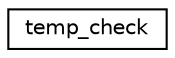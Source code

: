 digraph "Graphical Class Hierarchy"
{
 // INTERACTIVE_SVG=YES
 // LATEX_PDF_SIZE
  edge [fontname="Helvetica",fontsize="10",labelfontname="Helvetica",labelfontsize="10"];
  node [fontname="Helvetica",fontsize="10",shape=record];
  rankdir="LR";
  Node0 [label="temp_check",height=0.2,width=0.4,color="black", fillcolor="white", style="filled",URL="$interfacesat__vapor__pres__mod_1_1temp__check.html",tooltip=" "];
}
